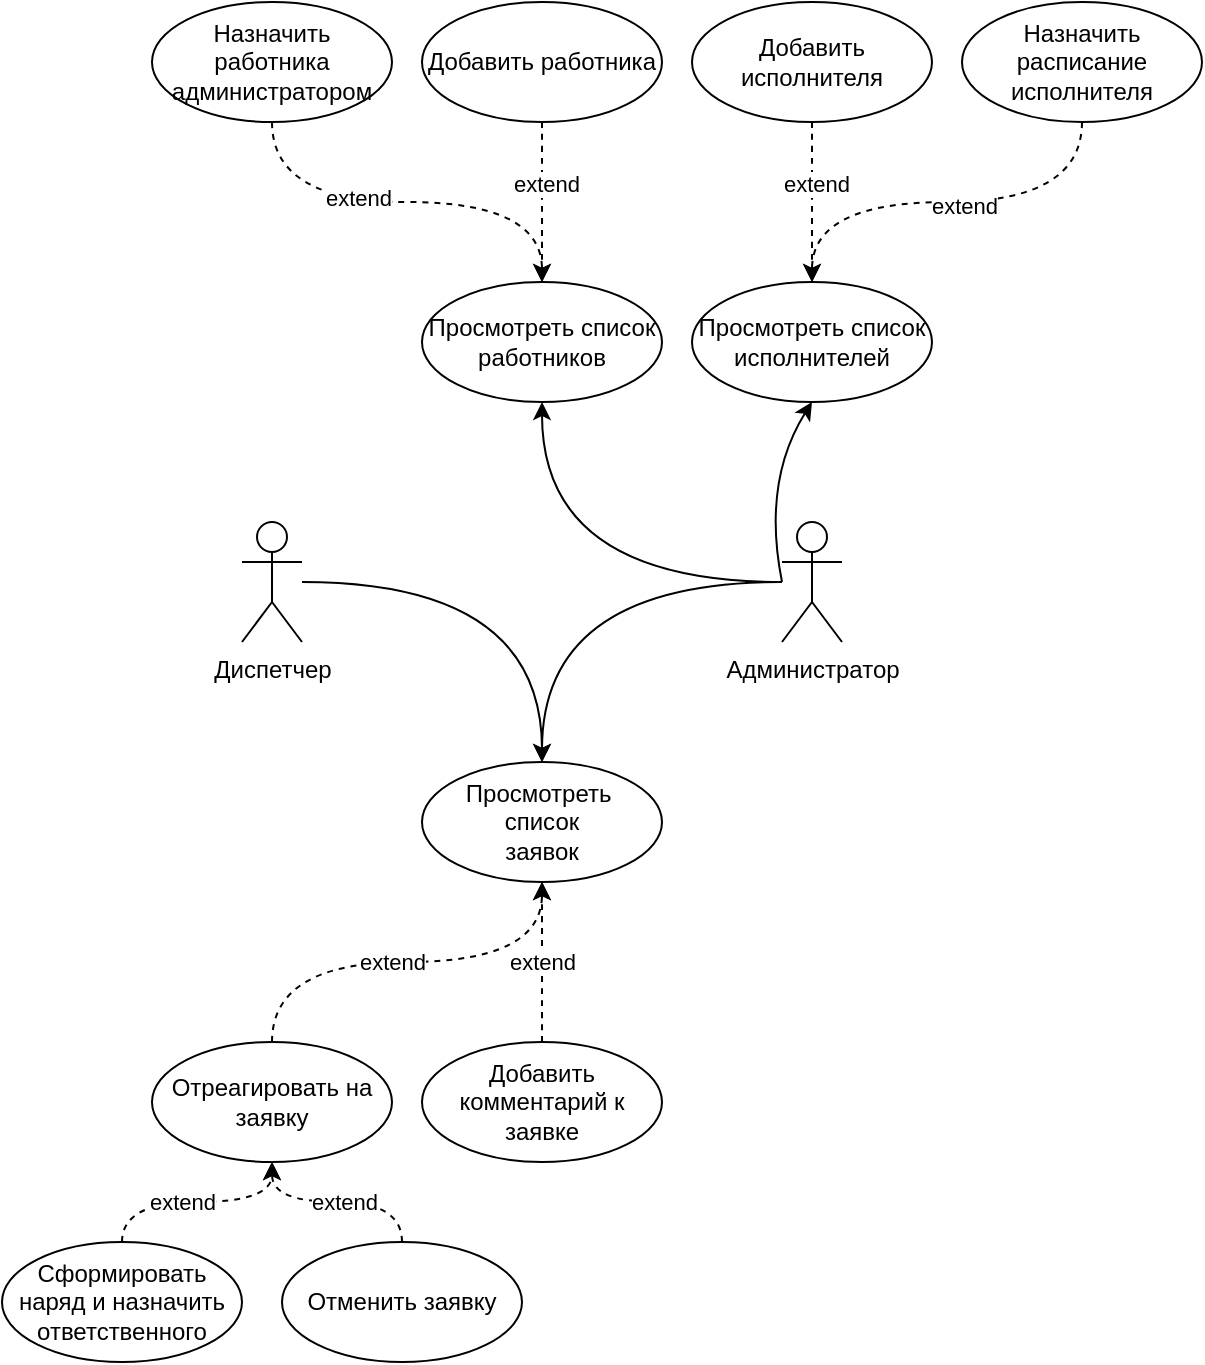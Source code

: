 <mxfile version="20.6.2" type="github">
  <diagram id="vjuk1poThl9Il7xJmEbo" name="Page-1">
    <mxGraphModel dx="650" dy="920" grid="1" gridSize="10" guides="1" tooltips="1" connect="1" arrows="1" fold="1" page="1" pageScale="1" pageWidth="1920" pageHeight="1200" math="0" shadow="0">
      <root>
        <mxCell id="0" />
        <mxCell id="1" parent="0" />
        <mxCell id="JzdlDccudjg5mqdQQXAU-8" value="" style="edgeStyle=orthogonalEdgeStyle;orthogonalLoop=1;jettySize=auto;html=1;curved=1;" parent="1" source="JzdlDccudjg5mqdQQXAU-1" target="JzdlDccudjg5mqdQQXAU-7" edge="1">
          <mxGeometry relative="1" as="geometry" />
        </mxCell>
        <mxCell id="JzdlDccudjg5mqdQQXAU-1" value="Диспетчер" style="shape=umlActor;verticalLabelPosition=bottom;verticalAlign=top;html=1;outlineConnect=0;" parent="1" vertex="1">
          <mxGeometry x="540" y="490" width="30" height="60" as="geometry" />
        </mxCell>
        <mxCell id="JzdlDccudjg5mqdQQXAU-12" value="" style="edgeStyle=orthogonalEdgeStyle;curved=1;orthogonalLoop=1;jettySize=auto;html=1;dashed=1;" parent="1" source="JzdlDccudjg5mqdQQXAU-11" target="JzdlDccudjg5mqdQQXAU-7" edge="1">
          <mxGeometry relative="1" as="geometry" />
        </mxCell>
        <mxCell id="JzdlDccudjg5mqdQQXAU-13" value="extend" style="edgeLabel;html=1;align=center;verticalAlign=middle;resizable=0;points=[];" parent="JzdlDccudjg5mqdQQXAU-12" vertex="1" connectable="0">
          <mxGeometry x="0.202" y="1" relative="1" as="geometry">
            <mxPoint x="1" y="8" as="offset" />
          </mxGeometry>
        </mxCell>
        <mxCell id="JzdlDccudjg5mqdQQXAU-7" value="Просмотреть&amp;nbsp;&lt;br&gt;список&lt;br&gt;заявок" style="ellipse;whiteSpace=wrap;html=1;verticalAlign=middle;" parent="1" vertex="1">
          <mxGeometry x="630" y="610" width="120" height="60" as="geometry" />
        </mxCell>
        <mxCell id="JzdlDccudjg5mqdQQXAU-11" value="Добавить комментарий к заявке" style="ellipse;whiteSpace=wrap;html=1;verticalAlign=middle;" parent="1" vertex="1">
          <mxGeometry x="630" y="750" width="120" height="60" as="geometry" />
        </mxCell>
        <mxCell id="JzdlDccudjg5mqdQQXAU-15" style="edgeStyle=orthogonalEdgeStyle;curved=1;orthogonalLoop=1;jettySize=auto;html=1;exitX=0.5;exitY=0;exitDx=0;exitDy=0;entryX=0.5;entryY=1;entryDx=0;entryDy=0;dashed=1;" parent="1" source="JzdlDccudjg5mqdQQXAU-14" target="JzdlDccudjg5mqdQQXAU-19" edge="1">
          <mxGeometry relative="1" as="geometry" />
        </mxCell>
        <mxCell id="JzdlDccudjg5mqdQQXAU-16" value="extend" style="edgeLabel;html=1;align=center;verticalAlign=middle;resizable=0;points=[];" parent="JzdlDccudjg5mqdQQXAU-15" vertex="1" connectable="0">
          <mxGeometry x="0.076" relative="1" as="geometry">
            <mxPoint x="-12" as="offset" />
          </mxGeometry>
        </mxCell>
        <mxCell id="JzdlDccudjg5mqdQQXAU-14" value="Сформировать наряд и назначить ответственного" style="ellipse;whiteSpace=wrap;html=1;verticalAlign=middle;" parent="1" vertex="1">
          <mxGeometry x="420" y="850" width="120" height="60" as="geometry" />
        </mxCell>
        <mxCell id="JzdlDccudjg5mqdQQXAU-17" value="" style="edgeStyle=orthogonalEdgeStyle;curved=1;orthogonalLoop=1;jettySize=auto;html=1;dashed=1;" parent="1" source="JzdlDccudjg5mqdQQXAU-19" edge="1">
          <mxGeometry relative="1" as="geometry">
            <mxPoint x="690" y="670" as="targetPoint" />
            <Array as="points">
              <mxPoint x="555" y="710" />
              <mxPoint x="690" y="710" />
            </Array>
          </mxGeometry>
        </mxCell>
        <mxCell id="JzdlDccudjg5mqdQQXAU-18" value="extend" style="edgeLabel;html=1;align=center;verticalAlign=middle;resizable=0;points=[];" parent="JzdlDccudjg5mqdQQXAU-17" vertex="1" connectable="0">
          <mxGeometry x="0.202" y="1" relative="1" as="geometry">
            <mxPoint x="-29" y="1" as="offset" />
          </mxGeometry>
        </mxCell>
        <mxCell id="JzdlDccudjg5mqdQQXAU-19" value="Отреагировать на заявку" style="ellipse;whiteSpace=wrap;html=1;verticalAlign=middle;" parent="1" vertex="1">
          <mxGeometry x="495" y="750" width="120" height="60" as="geometry" />
        </mxCell>
        <mxCell id="JzdlDccudjg5mqdQQXAU-22" style="edgeStyle=orthogonalEdgeStyle;curved=1;orthogonalLoop=1;jettySize=auto;html=1;exitX=0.5;exitY=0;exitDx=0;exitDy=0;entryX=0.5;entryY=1;entryDx=0;entryDy=0;dashed=1;" parent="1" source="JzdlDccudjg5mqdQQXAU-24" target="JzdlDccudjg5mqdQQXAU-19" edge="1">
          <mxGeometry relative="1" as="geometry">
            <mxPoint x="695" y="820" as="targetPoint" />
          </mxGeometry>
        </mxCell>
        <mxCell id="JzdlDccudjg5mqdQQXAU-23" value="extend" style="edgeLabel;html=1;align=center;verticalAlign=middle;resizable=0;points=[];" parent="JzdlDccudjg5mqdQQXAU-22" vertex="1" connectable="0">
          <mxGeometry x="0.076" relative="1" as="geometry">
            <mxPoint x="7" as="offset" />
          </mxGeometry>
        </mxCell>
        <mxCell id="JzdlDccudjg5mqdQQXAU-24" value="Отменить заявку" style="ellipse;whiteSpace=wrap;html=1;verticalAlign=middle;" parent="1" vertex="1">
          <mxGeometry x="560" y="850" width="120" height="60" as="geometry" />
        </mxCell>
        <mxCell id="JzdlDccudjg5mqdQQXAU-30" style="edgeStyle=orthogonalEdgeStyle;curved=1;orthogonalLoop=1;jettySize=auto;html=1;entryX=0.5;entryY=1;entryDx=0;entryDy=0;" parent="1" source="JzdlDccudjg5mqdQQXAU-25" target="JzdlDccudjg5mqdQQXAU-29" edge="1">
          <mxGeometry relative="1" as="geometry">
            <mxPoint x="690" y="430" as="targetPoint" />
          </mxGeometry>
        </mxCell>
        <mxCell id="JzdlDccudjg5mqdQQXAU-25" value="Администратор" style="shape=umlActor;verticalLabelPosition=bottom;verticalAlign=top;html=1;outlineConnect=0;" parent="1" vertex="1">
          <mxGeometry x="810" y="490" width="30" height="60" as="geometry" />
        </mxCell>
        <mxCell id="JzdlDccudjg5mqdQQXAU-26" value="" style="edgeStyle=orthogonalEdgeStyle;orthogonalLoop=1;jettySize=auto;html=1;curved=1;entryX=0.5;entryY=0;entryDx=0;entryDy=0;" parent="1" source="JzdlDccudjg5mqdQQXAU-25" target="JzdlDccudjg5mqdQQXAU-7" edge="1">
          <mxGeometry relative="1" as="geometry">
            <mxPoint x="620" y="430" as="sourcePoint" />
            <mxPoint x="740.0" y="520" as="targetPoint" />
          </mxGeometry>
        </mxCell>
        <mxCell id="JzdlDccudjg5mqdQQXAU-32" value="" style="edgeStyle=orthogonalEdgeStyle;curved=1;orthogonalLoop=1;jettySize=auto;html=1;dashed=1;" parent="1" source="JzdlDccudjg5mqdQQXAU-31" target="JzdlDccudjg5mqdQQXAU-29" edge="1">
          <mxGeometry relative="1" as="geometry" />
        </mxCell>
        <mxCell id="JzdlDccudjg5mqdQQXAU-33" value="extend" style="edgeLabel;html=1;align=center;verticalAlign=middle;resizable=0;points=[];" parent="JzdlDccudjg5mqdQQXAU-32" vertex="1" connectable="0">
          <mxGeometry x="-0.232" y="2" relative="1" as="geometry">
            <mxPoint as="offset" />
          </mxGeometry>
        </mxCell>
        <mxCell id="JzdlDccudjg5mqdQQXAU-29" value="Просмотреть список работников" style="ellipse;whiteSpace=wrap;html=1;verticalAlign=middle;" parent="1" vertex="1">
          <mxGeometry x="630" y="370" width="120" height="60" as="geometry" />
        </mxCell>
        <mxCell id="JzdlDccudjg5mqdQQXAU-31" value="Добавить работника" style="ellipse;whiteSpace=wrap;html=1;verticalAlign=middle;" parent="1" vertex="1">
          <mxGeometry x="630" y="230" width="120" height="60" as="geometry" />
        </mxCell>
        <mxCell id="JzdlDccudjg5mqdQQXAU-34" value="Назначить работника администратором" style="ellipse;whiteSpace=wrap;html=1;verticalAlign=middle;" parent="1" vertex="1">
          <mxGeometry x="495" y="230" width="120" height="60" as="geometry" />
        </mxCell>
        <mxCell id="JzdlDccudjg5mqdQQXAU-35" value="" style="edgeStyle=orthogonalEdgeStyle;curved=1;orthogonalLoop=1;jettySize=auto;html=1;dashed=1;exitX=0.5;exitY=1;exitDx=0;exitDy=0;entryX=0.5;entryY=0;entryDx=0;entryDy=0;" parent="1" source="JzdlDccudjg5mqdQQXAU-34" target="JzdlDccudjg5mqdQQXAU-29" edge="1">
          <mxGeometry relative="1" as="geometry">
            <mxPoint x="554.66" y="300" as="sourcePoint" />
            <mxPoint x="554.66" y="380" as="targetPoint" />
          </mxGeometry>
        </mxCell>
        <mxCell id="JzdlDccudjg5mqdQQXAU-36" value="extend" style="edgeLabel;html=1;align=center;verticalAlign=middle;resizable=0;points=[];" parent="JzdlDccudjg5mqdQQXAU-35" vertex="1" connectable="0">
          <mxGeometry x="-0.232" y="2" relative="1" as="geometry">
            <mxPoint as="offset" />
          </mxGeometry>
        </mxCell>
        <mxCell id="NQYNzT67ed76rX-NKbEG-4" value="Просмотреть список исполнителей" style="ellipse;whiteSpace=wrap;html=1;verticalAlign=middle;" vertex="1" parent="1">
          <mxGeometry x="765" y="370" width="120" height="60" as="geometry" />
        </mxCell>
        <mxCell id="NQYNzT67ed76rX-NKbEG-6" value="" style="curved=1;endArrow=classic;html=1;rounded=0;entryX=0.5;entryY=1;entryDx=0;entryDy=0;" edge="1" parent="1" target="NQYNzT67ed76rX-NKbEG-4">
          <mxGeometry width="50" height="50" relative="1" as="geometry">
            <mxPoint x="810" y="520" as="sourcePoint" />
            <mxPoint x="960" y="490" as="targetPoint" />
            <Array as="points">
              <mxPoint x="800" y="470" />
            </Array>
          </mxGeometry>
        </mxCell>
        <mxCell id="NQYNzT67ed76rX-NKbEG-8" value="" style="edgeStyle=orthogonalEdgeStyle;curved=1;orthogonalLoop=1;jettySize=auto;html=1;dashed=1;entryX=0.5;entryY=0;entryDx=0;entryDy=0;" edge="1" parent="1" source="NQYNzT67ed76rX-NKbEG-10" target="NQYNzT67ed76rX-NKbEG-4">
          <mxGeometry relative="1" as="geometry">
            <mxPoint x="825" y="370" as="targetPoint" />
          </mxGeometry>
        </mxCell>
        <mxCell id="NQYNzT67ed76rX-NKbEG-9" value="extend" style="edgeLabel;html=1;align=center;verticalAlign=middle;resizable=0;points=[];" vertex="1" connectable="0" parent="NQYNzT67ed76rX-NKbEG-8">
          <mxGeometry x="-0.232" y="2" relative="1" as="geometry">
            <mxPoint as="offset" />
          </mxGeometry>
        </mxCell>
        <mxCell id="NQYNzT67ed76rX-NKbEG-10" value="Добавить исполнителя" style="ellipse;whiteSpace=wrap;html=1;verticalAlign=middle;" vertex="1" parent="1">
          <mxGeometry x="765" y="230" width="120" height="60" as="geometry" />
        </mxCell>
        <mxCell id="NQYNzT67ed76rX-NKbEG-11" value="Назначить расписание исполнителя" style="ellipse;whiteSpace=wrap;html=1;verticalAlign=middle;" vertex="1" parent="1">
          <mxGeometry x="900" y="230" width="120" height="60" as="geometry" />
        </mxCell>
        <mxCell id="NQYNzT67ed76rX-NKbEG-12" value="" style="edgeStyle=orthogonalEdgeStyle;curved=1;orthogonalLoop=1;jettySize=auto;html=1;dashed=1;exitX=0.5;exitY=1;exitDx=0;exitDy=0;entryX=0.5;entryY=0;entryDx=0;entryDy=0;" edge="1" parent="1" source="NQYNzT67ed76rX-NKbEG-11" target="NQYNzT67ed76rX-NKbEG-4">
          <mxGeometry relative="1" as="geometry">
            <mxPoint x="959.66" y="300" as="sourcePoint" />
            <mxPoint x="1095" y="370" as="targetPoint" />
          </mxGeometry>
        </mxCell>
        <mxCell id="NQYNzT67ed76rX-NKbEG-13" value="extend" style="edgeLabel;html=1;align=center;verticalAlign=middle;resizable=0;points=[];" vertex="1" connectable="0" parent="NQYNzT67ed76rX-NKbEG-12">
          <mxGeometry x="-0.232" y="2" relative="1" as="geometry">
            <mxPoint x="-17" as="offset" />
          </mxGeometry>
        </mxCell>
      </root>
    </mxGraphModel>
  </diagram>
</mxfile>
